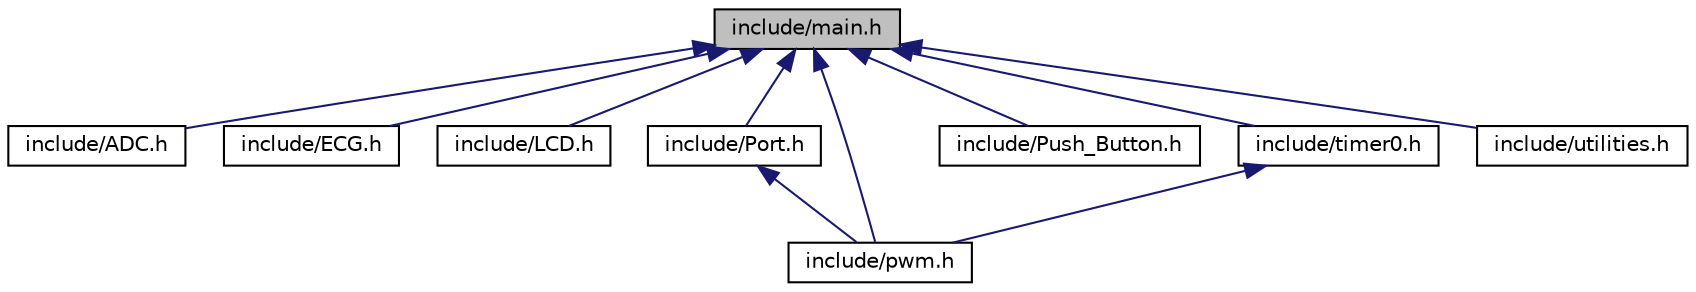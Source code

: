 digraph "include/main.h"
{
 // LATEX_PDF_SIZE
  edge [fontname="Helvetica",fontsize="10",labelfontname="Helvetica",labelfontsize="10"];
  node [fontname="Helvetica",fontsize="10",shape=record];
  Node1 [label="include/main.h",height=0.2,width=0.4,color="black", fillcolor="grey75", style="filled", fontcolor="black",tooltip="Microprocessor abstraction layer."];
  Node1 -> Node2 [dir="back",color="midnightblue",fontsize="10",style="solid",fontname="Helvetica"];
  Node2 [label="include/ADC.h",height=0.2,width=0.4,color="black", fillcolor="white", style="filled",URL="$_a_d_c_8h.html",tooltip="ADC driver module."];
  Node1 -> Node3 [dir="back",color="midnightblue",fontsize="10",style="solid",fontname="Helvetica"];
  Node3 [label="include/ECG.h",height=0.2,width=0.4,color="black", fillcolor="white", style="filled",URL="$_e_c_g_8h.html",tooltip="ECG Signal Processing and feature extraction module."];
  Node1 -> Node4 [dir="back",color="midnightblue",fontsize="10",style="solid",fontname="Helvetica"];
  Node4 [label="include/LCD.h",height=0.2,width=0.4,color="black", fillcolor="white", style="filled",URL="$_l_c_d_8h.html",tooltip="This is a LCD driver module."];
  Node1 -> Node5 [dir="back",color="midnightblue",fontsize="10",style="solid",fontname="Helvetica"];
  Node5 [label="include/Port.h",height=0.2,width=0.4,color="black", fillcolor="white", style="filled",URL="$_port_8h.html",tooltip="This module abstracts the pcb."];
  Node5 -> Node6 [dir="back",color="midnightblue",fontsize="10",style="solid",fontname="Helvetica"];
  Node6 [label="include/pwm.h",height=0.2,width=0.4,color="black", fillcolor="white", style="filled",URL="$pwm_8h.html",tooltip="Pulse width modulation driver module."];
  Node1 -> Node7 [dir="back",color="midnightblue",fontsize="10",style="solid",fontname="Helvetica"];
  Node7 [label="include/Push_Button.h",height=0.2,width=0.4,color="black", fillcolor="white", style="filled",URL="$_push___button_8h.html",tooltip="This is a Push Button driver module."];
  Node1 -> Node6 [dir="back",color="midnightblue",fontsize="10",style="solid",fontname="Helvetica"];
  Node1 -> Node8 [dir="back",color="midnightblue",fontsize="10",style="solid",fontname="Helvetica"];
  Node8 [label="include/timer0.h",height=0.2,width=0.4,color="black", fillcolor="white", style="filled",URL="$timer0_8h.html",tooltip="This module drives the timer0 peripheral."];
  Node8 -> Node6 [dir="back",color="midnightblue",fontsize="10",style="solid",fontname="Helvetica"];
  Node1 -> Node9 [dir="back",color="midnightblue",fontsize="10",style="solid",fontname="Helvetica"];
  Node9 [label="include/utilities.h",height=0.2,width=0.4,color="black", fillcolor="white", style="filled",URL="$utilities_8h.html",tooltip="Useful functions."];
}
